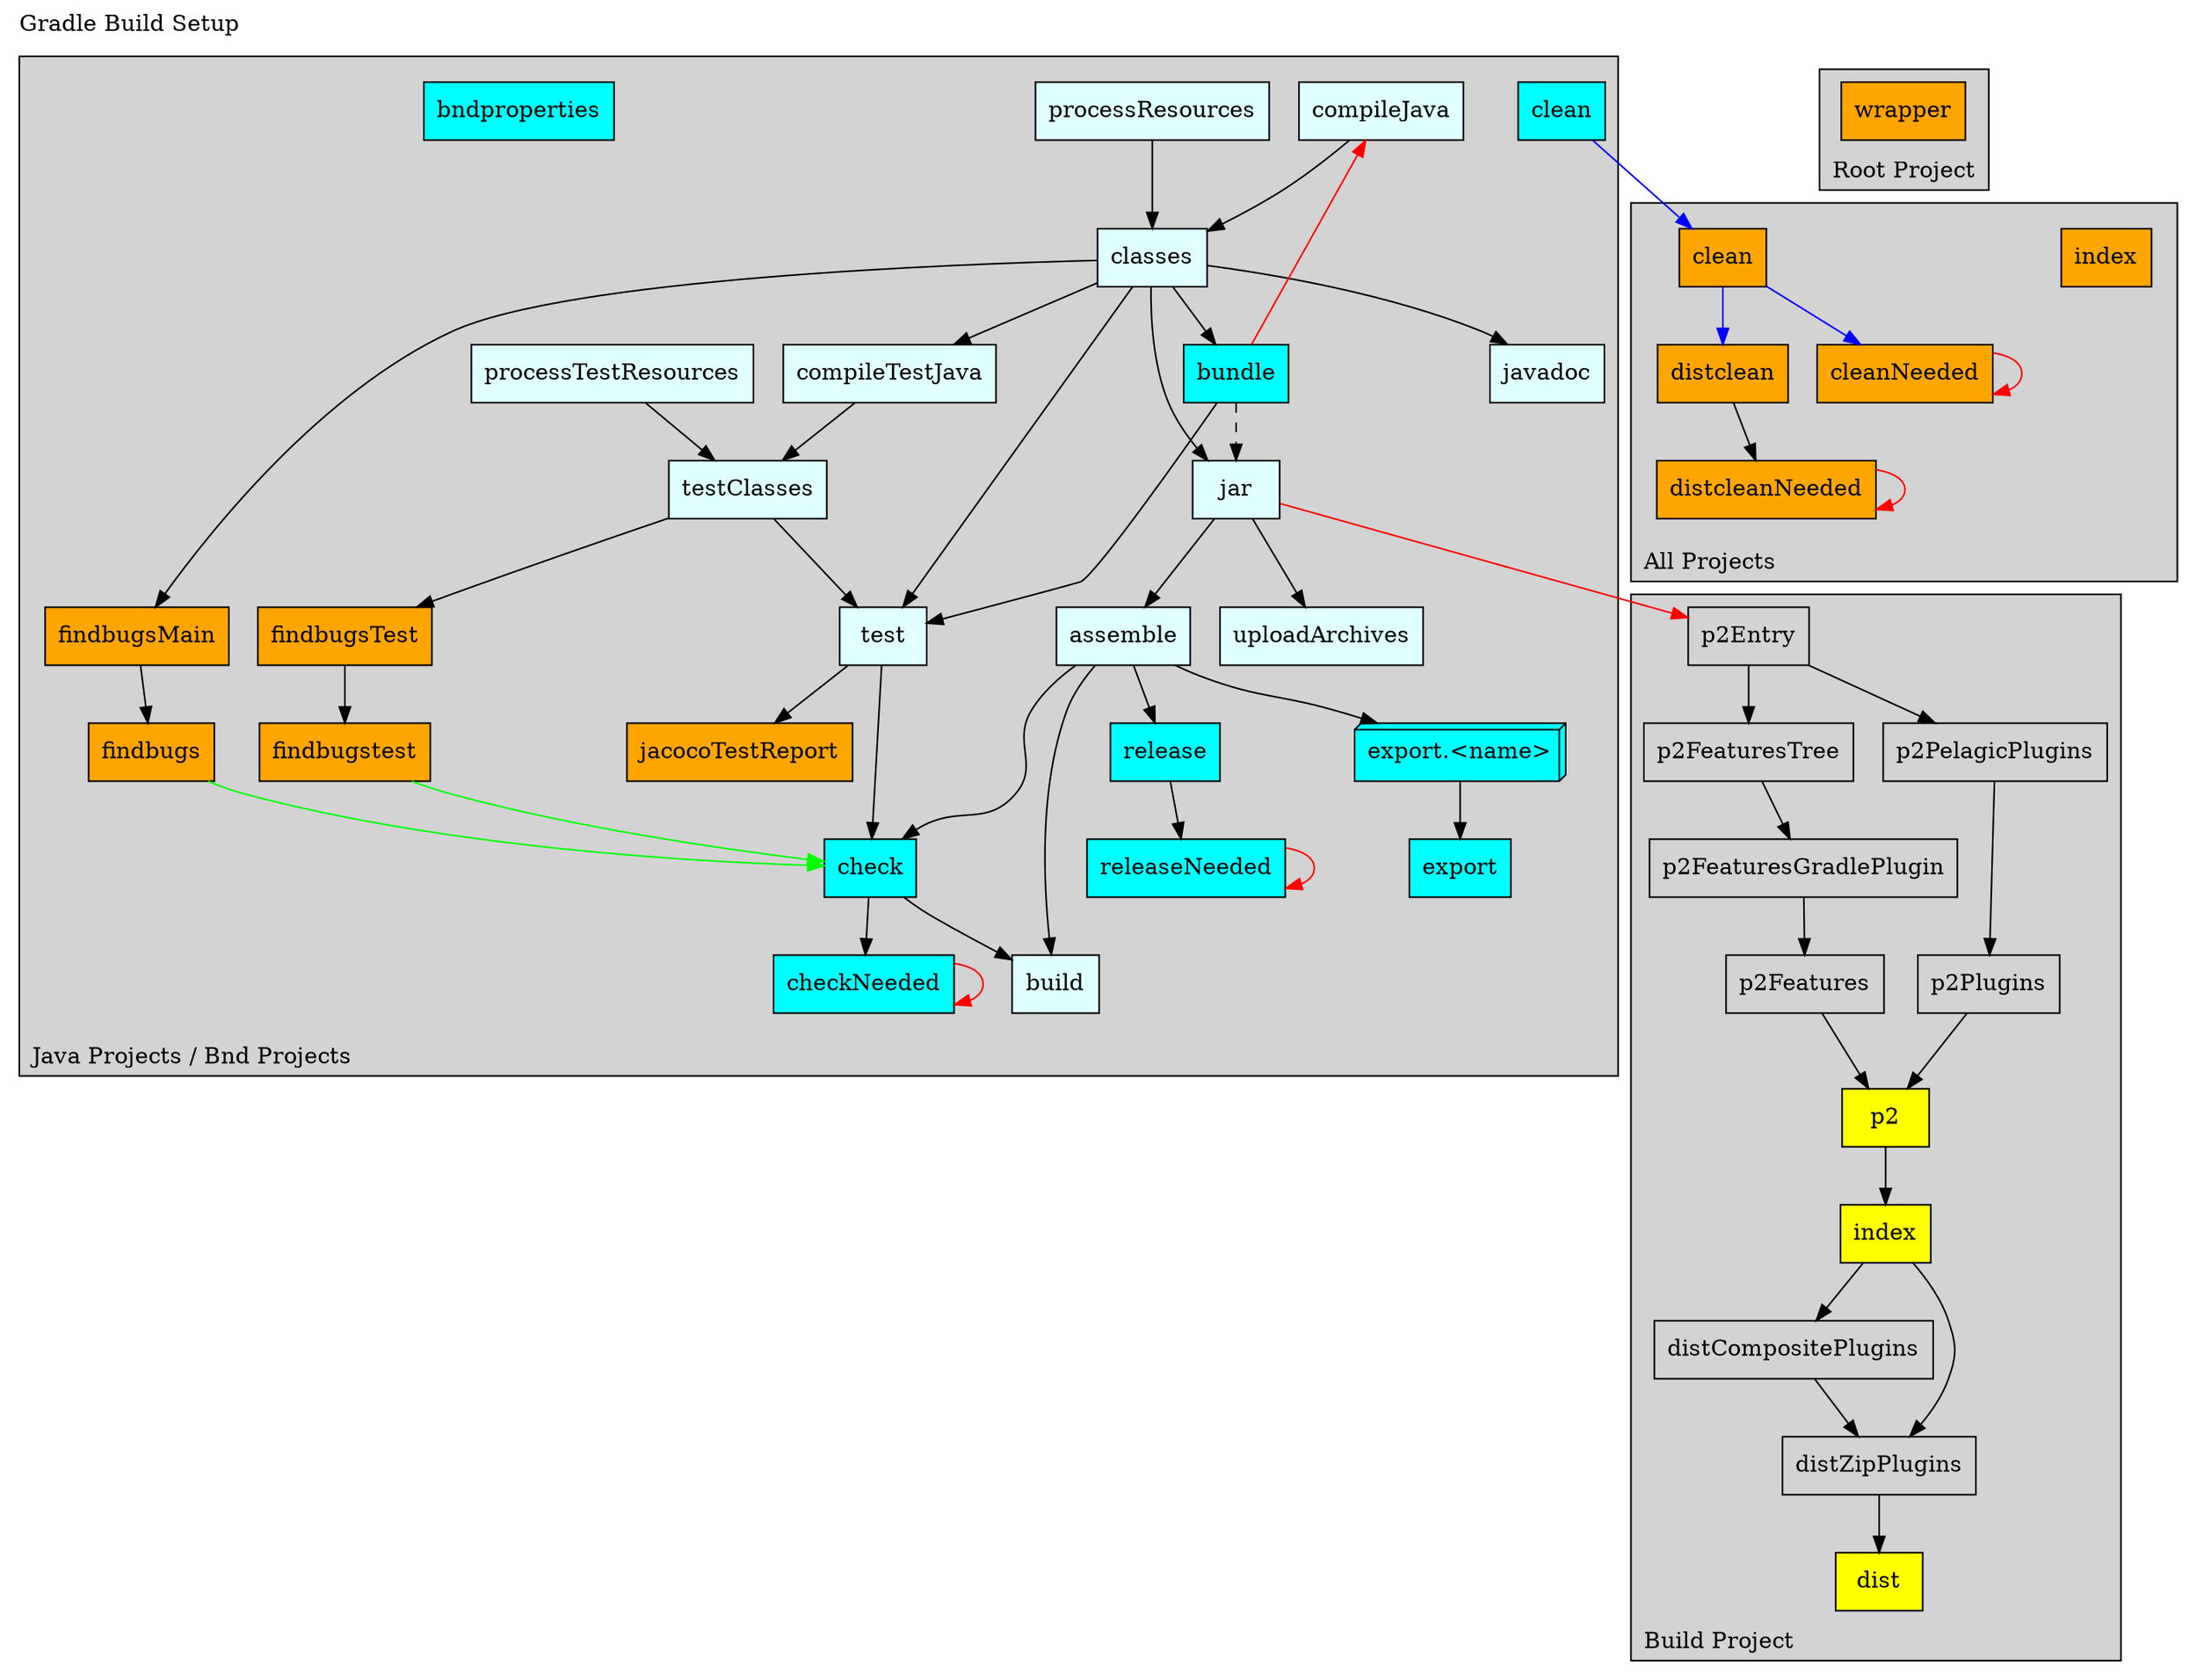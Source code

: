 /*
 * WARNING
 *
 * To create an SVG diagram from this file, install graphviz and run:
 *   dot -Tsvg "$1.dot" -o "$1.svg"   (on a Linux   machine)
 *   dot -Tsvg "%1.dot" -o "%1.svg"   (on a Windows machine)
 */


digraph GradleSetup {
  label="Gradle Build Setup"
  labelloc=t
  labeljust=l

  subgraph cluster1 {
    label="Java Projects / Bnd Projects";
    labelloc=b
    labeljust=l
    style=filled;
    fillcolor=lightgrey;
    color=black;

    subgraph cluster11 {
      label="";
      style=invis;
      compileJava          [shape=box, style=filled, fillcolor=lightcyan, label="compileJava"         ]
      processResources     [shape=box, style=filled, fillcolor=lightcyan, label="processResources"    ]
      classes              [shape=box, style=filled, fillcolor=lightcyan, label="classes"             ]
      jar                  [shape=box, style=filled, fillcolor=lightcyan, label="jar"                 ]
      bundle               [shape=box, style=filled, fillcolor=cyan     , label="bundle"              ]
    }

    subgraph cluster12 {
      label="";
      style=invis;
      compileTestJava      [shape=box, style=filled, fillcolor=lightcyan, label="compileTestJava"     ]
      processTestResources [shape=box, style=filled, fillcolor=lightcyan, label="processTestResources"]
      testClasses          [shape=box, style=filled, fillcolor=lightcyan, label="testClasses"         ]
      test                 [shape=box, style=filled, fillcolor=lightcyan, label="test"                ]
      jacocoTestReport     [shape=box, style=filled, fillcolor=orange   , label="jacocoTestReport"    ]
    }

    subgraph cluster13 {
      label="";
      style=invis;
      uploadArchives       [shape=box, style=filled, fillcolor=lightcyan, label="uploadArchives"      ]
      assemble             [shape=box, style=filled, fillcolor=lightcyan, label="assemble"            ]
    }

    subgraph cluster14 {
      label="";
      style=invis;
      check                [shape=box, style=filled, fillcolor=cyan     , label="check"               ]
      checkNeeded          [shape=box, style=filled, fillcolor=cyan     , label="checkNeeded"         ]
    }

    subgraph cluster15 {
      label="";
      style=invis;
      release              [shape=box, style=filled, fillcolor=cyan     , label="release"             ]
      releaseNeeded        [shape=box, style=filled, fillcolor=cyan     , label="releaseNeeded"       ]
    }

    subgraph cluster16 {
      label="";
      style=invis;
      exportX              [shape=box3d, style=filled, fillcolor=cyan   , label="export.<name>"       ]
      export               [shape=box  , style=filled, fillcolor=cyan   , label="export"              ]
    }

    subgraph cluster17 {
      label="";
      style=invis;
      findbugs             [shape=box, style=filled, fillcolor=orange   , label="findbugs"            ]
      findbugsMain         [shape=box, style=filled, fillcolor=orange   , label="findbugsMain"        ]
      findbugstest         [shape=box, style=filled, fillcolor=orange   , label="findbugstest"        ]
      findbugsTest         [shape=box, style=filled, fillcolor=orange   , label="findbugsTest"        ]
    }

    build                  [shape=box, style=filled, fillcolor=lightcyan, label="build"               ]
    javadoc                [shape=box, style=filled, fillcolor=lightcyan, label="javadoc"             ]
    clean                  [shape=box, style=filled, fillcolor=cyan     , label="clean"               ]
    bndproperties          [shape=box, style=filled, fillcolor=cyan     , label="bndproperties"       ]

    compileJava            -> classes
    processResources       -> classes
    classes                -> javadoc
    classes                -> test
    classes                -> compileTestJava
    classes                -> jar
    compileTestJava        -> testClasses
    processTestResources   -> testClasses
    jar                    -> uploadArchives
    jar                    -> assemble
    testClasses            -> test
    assemble               -> build
    assemble               -> check
    test                   -> check
    check                  -> checkNeeded
    checkNeeded            -> checkNeeded        [color=red   ]
    check                  -> build

    classes                -> bundle
    bundle                 -> compileJava        [color=red   ]
    bundle                 -> jar                [style=dashed]
    bundle                 -> test
    assemble               -> release
    assemble               -> exportX
    exportX                -> export
    release                -> releaseNeeded
    releaseNeeded          -> releaseNeeded      [color=red   ]

    classes                -> findbugsMain
    testClasses            -> findbugsTest
    findbugsMain           -> findbugs
    findbugsTest           -> findbugstest
    findbugs               -> check              [color=green ]
    findbugstest           -> check              [color=green ]
    test                   -> jacocoTestReport
  }


  subgraph cluster2 {
    label="Root Project";
    labelloc=b
    labeljust=l
    style=filled;
    fillcolor=lightgrey;
    color=black;

    wrapper                [shape=box, style=filled, fillcolor=orange   , label="wrapper"             ]
  }


 subgraph cluster3 {
    label="All Projects";
    labelloc=b
    labeljust=l
    style=filled;
    fillcolor=lightgrey;
    color=black;

    subgraph cluster31 {
      label="";
      style=invis;
      index                [shape=box, style=filled, fillcolor=orange   , label="index"               ]
    }

    subgraph cluster32 {
      label="";
      style=invis;
      cleanAll             [shape=box, style=filled, fillcolor=orange   , label="clean"               ]
      cleanAllNeeded       [shape=box, style=filled, fillcolor=orange   , label="cleanNeeded"         ]
      distclean            [shape=box, style=filled, fillcolor=orange   , label="distclean"           ]
      distcleanNeeded      [shape=box, style=filled, fillcolor=orange   , label="distcleanNeeded"     ]
    }

    clean                  -> cleanAll           [color=blue  ]
    cleanAll               -> cleanAllNeeded     [color=blue  ]
    cleanAllNeeded         -> cleanAllNeeded     [color=red   ]
    cleanAll               -> distclean          [color=blue  ]
    distclean              -> distcleanNeeded
    distcleanNeeded        -> distcleanNeeded    [color=red   ]
  }


  subgraph cluster4 {
    label="Build Project";
    labelloc=b
    labeljust=l
    style=filled;
    fillcolor=lightgrey;
    color=black;

    p2Entry                [shape=box, style=filled , fillcolor=none     , label="p2Entry"               ]

    p2FeaturesTree         [shape=box, style=filled, fillcolor=none      , label="p2FeaturesTree"        ]
    p2FeaturesGradlePlugin [shape=box, style=filled, fillcolor=none      , label="p2FeaturesGradlePlugin"]
    p2Features             [shape=box, style=filled, fillcolor=none      , label="p2Features"            ]

    p2PelagicPlugins       [shape=box, style=filled, fillcolor=none      , label="p2PelagicPlugins"      ]
    p2Plugins              [shape=box, style=filled, fillcolor=none      , label="p2Plugins"             ]

    p2                     [shape=box, style=filled, fillcolor=yellow    , label="p2"                    ]

    indexBuild             [shape=box, style=filled, fillcolor=yellow    , label="index"                 ]

    distCompositePlugins   [shape=box, style=filled, fillcolor=none      , label="distCompositePlugins"  ]
    distZipPlugins         [shape=box, style=filled, fillcolor=none      , label="distZipPlugins"        ]
    dist                   [shape=box, style=filled, fillcolor=yellow    , label="dist"                  ]

    jar                    -> p2Entry            [color=red   ]

    p2Entry                -> p2FeaturesTree
    p2FeaturesTree         -> p2FeaturesGradlePlugin
    p2FeaturesGradlePlugin -> p2Features

    p2Entry                -> p2PelagicPlugins
    p2PelagicPlugins       -> p2Plugins

    p2Features             -> p2
    p2Plugins              -> p2

    p2                     -> indexBuild

    indexBuild             -> distCompositePlugins
    indexBuild             -> distZipPlugins
    distCompositePlugins   -> distZipPlugins
    distZipPlugins         -> dist
  }
}
